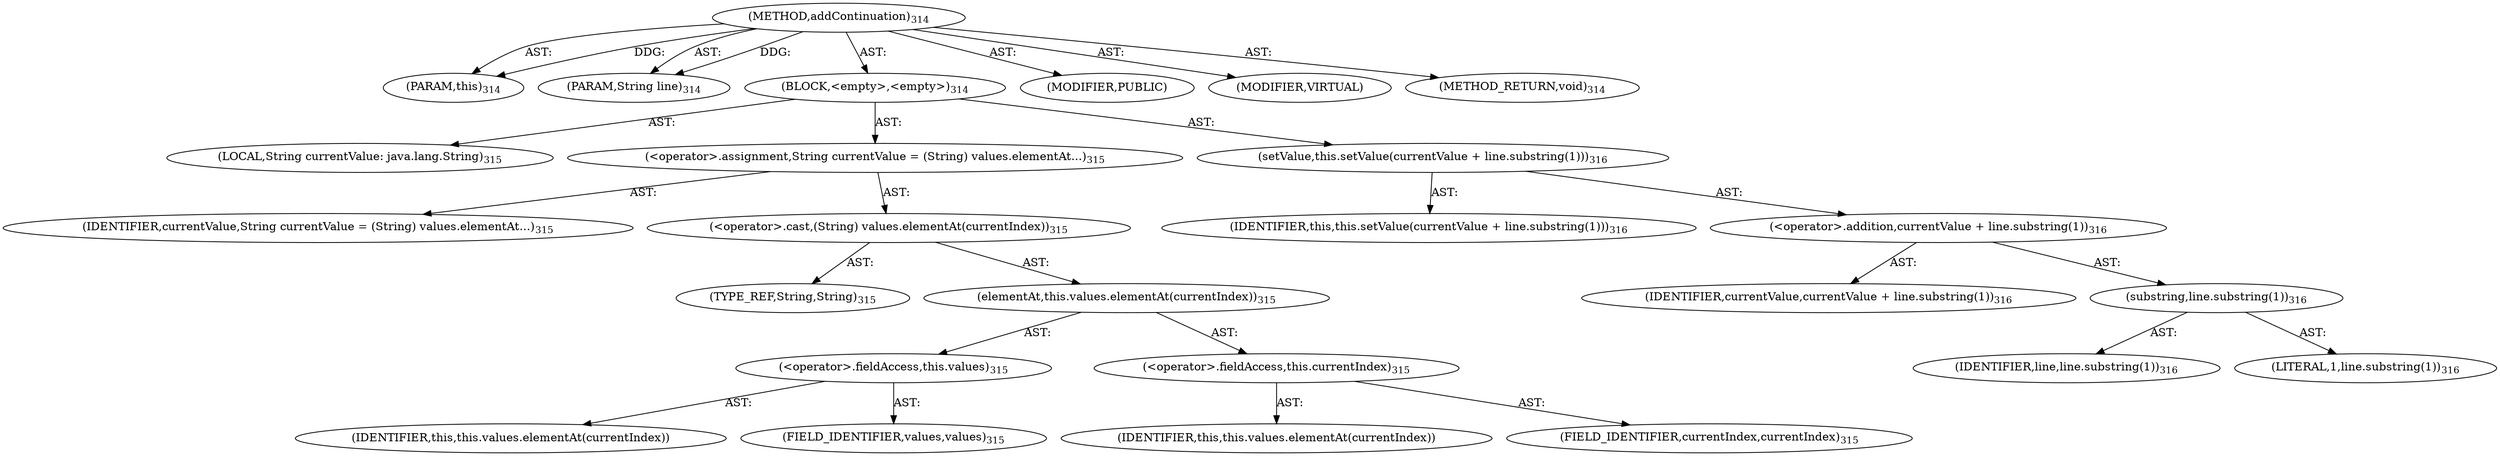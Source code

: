 digraph "addContinuation" {  
"111669149709" [label = <(METHOD,addContinuation)<SUB>314</SUB>> ]
"115964116997" [label = <(PARAM,this)<SUB>314</SUB>> ]
"115964117030" [label = <(PARAM,String line)<SUB>314</SUB>> ]
"25769803800" [label = <(BLOCK,&lt;empty&gt;,&lt;empty&gt;)<SUB>314</SUB>> ]
"94489280521" [label = <(LOCAL,String currentValue: java.lang.String)<SUB>315</SUB>> ]
"30064771192" [label = <(&lt;operator&gt;.assignment,String currentValue = (String) values.elementAt...)<SUB>315</SUB>> ]
"68719476847" [label = <(IDENTIFIER,currentValue,String currentValue = (String) values.elementAt...)<SUB>315</SUB>> ]
"30064771193" [label = <(&lt;operator&gt;.cast,(String) values.elementAt(currentIndex))<SUB>315</SUB>> ]
"180388626434" [label = <(TYPE_REF,String,String)<SUB>315</SUB>> ]
"30064771194" [label = <(elementAt,this.values.elementAt(currentIndex))<SUB>315</SUB>> ]
"30064771195" [label = <(&lt;operator&gt;.fieldAccess,this.values)<SUB>315</SUB>> ]
"68719476848" [label = <(IDENTIFIER,this,this.values.elementAt(currentIndex))> ]
"55834574880" [label = <(FIELD_IDENTIFIER,values,values)<SUB>315</SUB>> ]
"30064771196" [label = <(&lt;operator&gt;.fieldAccess,this.currentIndex)<SUB>315</SUB>> ]
"68719476849" [label = <(IDENTIFIER,this,this.values.elementAt(currentIndex))> ]
"55834574881" [label = <(FIELD_IDENTIFIER,currentIndex,currentIndex)<SUB>315</SUB>> ]
"30064771197" [label = <(setValue,this.setValue(currentValue + line.substring(1)))<SUB>316</SUB>> ]
"68719476743" [label = <(IDENTIFIER,this,this.setValue(currentValue + line.substring(1)))<SUB>316</SUB>> ]
"30064771198" [label = <(&lt;operator&gt;.addition,currentValue + line.substring(1))<SUB>316</SUB>> ]
"68719476850" [label = <(IDENTIFIER,currentValue,currentValue + line.substring(1))<SUB>316</SUB>> ]
"30064771199" [label = <(substring,line.substring(1))<SUB>316</SUB>> ]
"68719476851" [label = <(IDENTIFIER,line,line.substring(1))<SUB>316</SUB>> ]
"90194313246" [label = <(LITERAL,1,line.substring(1))<SUB>316</SUB>> ]
"133143986223" [label = <(MODIFIER,PUBLIC)> ]
"133143986224" [label = <(MODIFIER,VIRTUAL)> ]
"128849018893" [label = <(METHOD_RETURN,void)<SUB>314</SUB>> ]
  "111669149709" -> "115964116997"  [ label = "AST: "] 
  "111669149709" -> "115964117030"  [ label = "AST: "] 
  "111669149709" -> "25769803800"  [ label = "AST: "] 
  "111669149709" -> "133143986223"  [ label = "AST: "] 
  "111669149709" -> "133143986224"  [ label = "AST: "] 
  "111669149709" -> "128849018893"  [ label = "AST: "] 
  "25769803800" -> "94489280521"  [ label = "AST: "] 
  "25769803800" -> "30064771192"  [ label = "AST: "] 
  "25769803800" -> "30064771197"  [ label = "AST: "] 
  "30064771192" -> "68719476847"  [ label = "AST: "] 
  "30064771192" -> "30064771193"  [ label = "AST: "] 
  "30064771193" -> "180388626434"  [ label = "AST: "] 
  "30064771193" -> "30064771194"  [ label = "AST: "] 
  "30064771194" -> "30064771195"  [ label = "AST: "] 
  "30064771194" -> "30064771196"  [ label = "AST: "] 
  "30064771195" -> "68719476848"  [ label = "AST: "] 
  "30064771195" -> "55834574880"  [ label = "AST: "] 
  "30064771196" -> "68719476849"  [ label = "AST: "] 
  "30064771196" -> "55834574881"  [ label = "AST: "] 
  "30064771197" -> "68719476743"  [ label = "AST: "] 
  "30064771197" -> "30064771198"  [ label = "AST: "] 
  "30064771198" -> "68719476850"  [ label = "AST: "] 
  "30064771198" -> "30064771199"  [ label = "AST: "] 
  "30064771199" -> "68719476851"  [ label = "AST: "] 
  "30064771199" -> "90194313246"  [ label = "AST: "] 
  "111669149709" -> "115964116997"  [ label = "DDG: "] 
  "111669149709" -> "115964117030"  [ label = "DDG: "] 
}
